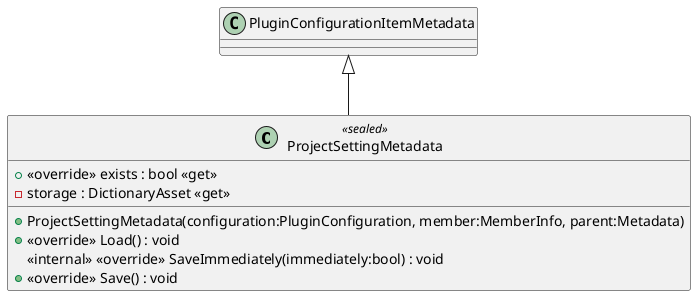 @startuml
class ProjectSettingMetadata <<sealed>> {
    + ProjectSettingMetadata(configuration:PluginConfiguration, member:MemberInfo, parent:Metadata)
    + <<override>> exists : bool <<get>>
    - storage : DictionaryAsset <<get>>
    + <<override>> Load() : void
    <<internal>> <<override>> SaveImmediately(immediately:bool) : void
    + <<override>> Save() : void
}
PluginConfigurationItemMetadata <|-- ProjectSettingMetadata
@enduml
